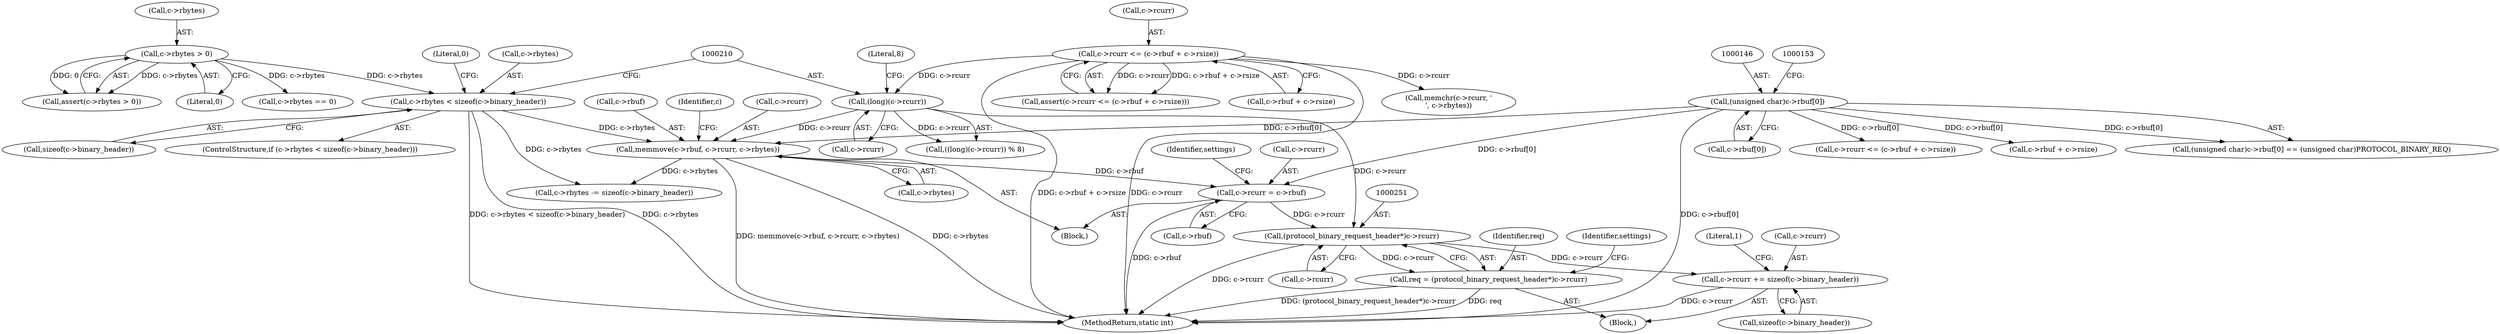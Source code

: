 digraph "0_memcached_75cc83685e103bc8ba380a57468c8f04413033f9@pointer" {
"1000227" [label="(Call,c->rcurr = c->rbuf)"];
"1000217" [label="(Call,memmove(c->rbuf, c->rcurr, c->rbytes))"];
"1000145" [label="(Call,(unsigned char)c->rbuf[0])"];
"1000209" [label="(Call,(long)(c->rcurr))"];
"1000113" [label="(Call,c->rcurr <= (c->rbuf + c->rsize))"];
"1000193" [label="(Call,c->rbytes < sizeof(c->binary_header))"];
"1000125" [label="(Call,c->rbytes > 0)"];
"1000250" [label="(Call,(protocol_binary_request_header*)c->rcurr)"];
"1000248" [label="(Call,req = (protocol_binary_request_header*)c->rcurr)"];
"1000460" [label="(Call,c->rcurr += sizeof(c->binary_header))"];
"1000147" [label="(Call,c->rbuf[0])"];
"1000203" [label="(Literal,0)"];
"1000473" [label="(Call,c->rbytes == 0)"];
"1000552" [label="(Call,c->rcurr <= (c->rbuf + c->rsize))"];
"1000193" [label="(Call,c->rbytes < sizeof(c->binary_header))"];
"1000248" [label="(Call,req = (protocol_binary_request_header*)c->rcurr)"];
"1000197" [label="(Call,sizeof(c->binary_header))"];
"1000218" [label="(Call,c->rbuf)"];
"1000556" [label="(Call,c->rbuf + c->rsize)"];
"1000205" [label="(Block,)"];
"1000258" [label="(Identifier,settings)"];
"1000216" [label="(Block,)"];
"1000145" [label="(Call,(unsigned char)c->rbuf[0])"];
"1000252" [label="(Call,c->rcurr)"];
"1000564" [label="(Literal,1)"];
"1000126" [label="(Call,c->rbytes)"];
"1000192" [label="(ControlStructure,if (c->rbytes < sizeof(c->binary_header)))"];
"1000460" [label="(Call,c->rcurr += sizeof(c->binary_header))"];
"1000250" [label="(Call,(protocol_binary_request_header*)c->rcurr)"];
"1000194" [label="(Call,c->rbytes)"];
"1000482" [label="(Call,memchr(c->rcurr, '\n', c->rbytes))"];
"1000125" [label="(Call,c->rbytes > 0)"];
"1000229" [label="(Identifier,c)"];
"1000237" [label="(Identifier,settings)"];
"1000464" [label="(Call,sizeof(c->binary_header))"];
"1000129" [label="(Literal,0)"];
"1000221" [label="(Call,c->rcurr)"];
"1000144" [label="(Call,(unsigned char)c->rbuf[0] == (unsigned char)PROTOCOL_BINARY_REQ)"];
"1000231" [label="(Call,c->rbuf)"];
"1000227" [label="(Call,c->rcurr = c->rbuf)"];
"1000208" [label="(Call,((long)(c->rcurr)) % 8)"];
"1000112" [label="(Call,assert(c->rcurr <= (c->rbuf + c->rsize)))"];
"1000228" [label="(Call,c->rcurr)"];
"1000224" [label="(Call,c->rbytes)"];
"1000124" [label="(Call,assert(c->rbytes > 0))"];
"1000461" [label="(Call,c->rcurr)"];
"1000113" [label="(Call,c->rcurr <= (c->rbuf + c->rsize))"];
"1000217" [label="(Call,memmove(c->rbuf, c->rcurr, c->rbytes))"];
"1000117" [label="(Call,c->rbuf + c->rsize)"];
"1000249" [label="(Identifier,req)"];
"1000211" [label="(Call,c->rcurr)"];
"1000209" [label="(Call,(long)(c->rcurr))"];
"1000452" [label="(Call,c->rbytes -= sizeof(c->binary_header))"];
"1000214" [label="(Literal,8)"];
"1000565" [label="(MethodReturn,static int)"];
"1000114" [label="(Call,c->rcurr)"];
"1000227" -> "1000216"  [label="AST: "];
"1000227" -> "1000231"  [label="CFG: "];
"1000228" -> "1000227"  [label="AST: "];
"1000231" -> "1000227"  [label="AST: "];
"1000237" -> "1000227"  [label="CFG: "];
"1000227" -> "1000565"  [label="DDG: c->rbuf"];
"1000217" -> "1000227"  [label="DDG: c->rbuf"];
"1000145" -> "1000227"  [label="DDG: c->rbuf[0]"];
"1000227" -> "1000250"  [label="DDG: c->rcurr"];
"1000217" -> "1000216"  [label="AST: "];
"1000217" -> "1000224"  [label="CFG: "];
"1000218" -> "1000217"  [label="AST: "];
"1000221" -> "1000217"  [label="AST: "];
"1000224" -> "1000217"  [label="AST: "];
"1000229" -> "1000217"  [label="CFG: "];
"1000217" -> "1000565"  [label="DDG: memmove(c->rbuf, c->rcurr, c->rbytes)"];
"1000217" -> "1000565"  [label="DDG: c->rbytes"];
"1000145" -> "1000217"  [label="DDG: c->rbuf[0]"];
"1000209" -> "1000217"  [label="DDG: c->rcurr"];
"1000193" -> "1000217"  [label="DDG: c->rbytes"];
"1000217" -> "1000452"  [label="DDG: c->rbytes"];
"1000145" -> "1000144"  [label="AST: "];
"1000145" -> "1000147"  [label="CFG: "];
"1000146" -> "1000145"  [label="AST: "];
"1000147" -> "1000145"  [label="AST: "];
"1000153" -> "1000145"  [label="CFG: "];
"1000145" -> "1000565"  [label="DDG: c->rbuf[0]"];
"1000145" -> "1000144"  [label="DDG: c->rbuf[0]"];
"1000145" -> "1000552"  [label="DDG: c->rbuf[0]"];
"1000145" -> "1000556"  [label="DDG: c->rbuf[0]"];
"1000209" -> "1000208"  [label="AST: "];
"1000209" -> "1000211"  [label="CFG: "];
"1000210" -> "1000209"  [label="AST: "];
"1000211" -> "1000209"  [label="AST: "];
"1000214" -> "1000209"  [label="CFG: "];
"1000209" -> "1000208"  [label="DDG: c->rcurr"];
"1000113" -> "1000209"  [label="DDG: c->rcurr"];
"1000209" -> "1000250"  [label="DDG: c->rcurr"];
"1000113" -> "1000112"  [label="AST: "];
"1000113" -> "1000117"  [label="CFG: "];
"1000114" -> "1000113"  [label="AST: "];
"1000117" -> "1000113"  [label="AST: "];
"1000112" -> "1000113"  [label="CFG: "];
"1000113" -> "1000565"  [label="DDG: c->rbuf + c->rsize"];
"1000113" -> "1000565"  [label="DDG: c->rcurr"];
"1000113" -> "1000112"  [label="DDG: c->rcurr"];
"1000113" -> "1000112"  [label="DDG: c->rbuf + c->rsize"];
"1000113" -> "1000482"  [label="DDG: c->rcurr"];
"1000193" -> "1000192"  [label="AST: "];
"1000193" -> "1000197"  [label="CFG: "];
"1000194" -> "1000193"  [label="AST: "];
"1000197" -> "1000193"  [label="AST: "];
"1000203" -> "1000193"  [label="CFG: "];
"1000210" -> "1000193"  [label="CFG: "];
"1000193" -> "1000565"  [label="DDG: c->rbytes"];
"1000193" -> "1000565"  [label="DDG: c->rbytes < sizeof(c->binary_header)"];
"1000125" -> "1000193"  [label="DDG: c->rbytes"];
"1000193" -> "1000452"  [label="DDG: c->rbytes"];
"1000125" -> "1000124"  [label="AST: "];
"1000125" -> "1000129"  [label="CFG: "];
"1000126" -> "1000125"  [label="AST: "];
"1000129" -> "1000125"  [label="AST: "];
"1000124" -> "1000125"  [label="CFG: "];
"1000125" -> "1000124"  [label="DDG: c->rbytes"];
"1000125" -> "1000124"  [label="DDG: 0"];
"1000125" -> "1000473"  [label="DDG: c->rbytes"];
"1000250" -> "1000248"  [label="AST: "];
"1000250" -> "1000252"  [label="CFG: "];
"1000251" -> "1000250"  [label="AST: "];
"1000252" -> "1000250"  [label="AST: "];
"1000248" -> "1000250"  [label="CFG: "];
"1000250" -> "1000565"  [label="DDG: c->rcurr"];
"1000250" -> "1000248"  [label="DDG: c->rcurr"];
"1000250" -> "1000460"  [label="DDG: c->rcurr"];
"1000248" -> "1000205"  [label="AST: "];
"1000249" -> "1000248"  [label="AST: "];
"1000258" -> "1000248"  [label="CFG: "];
"1000248" -> "1000565"  [label="DDG: (protocol_binary_request_header*)c->rcurr"];
"1000248" -> "1000565"  [label="DDG: req"];
"1000460" -> "1000205"  [label="AST: "];
"1000460" -> "1000464"  [label="CFG: "];
"1000461" -> "1000460"  [label="AST: "];
"1000464" -> "1000460"  [label="AST: "];
"1000564" -> "1000460"  [label="CFG: "];
"1000460" -> "1000565"  [label="DDG: c->rcurr"];
}
